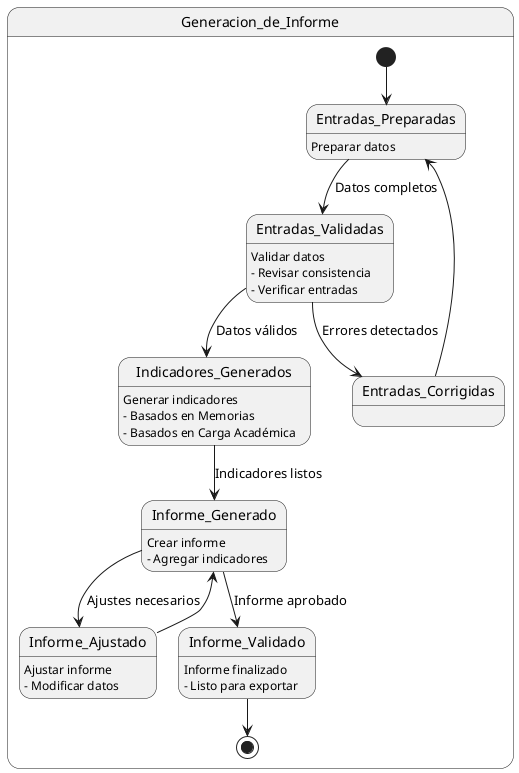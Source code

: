 @startuml diagramaDeEstados3
state Generacion_de_Informe {
    [*] --> Entradas_Preparadas
    state Entradas_Preparadas {
        Entradas_Preparadas : Preparar datos
    }
    Entradas_Preparadas --> Entradas_Validadas : Datos completos
    state Entradas_Validadas {
        Entradas_Validadas : Validar datos
        Entradas_Validadas : - Revisar consistencia
        Entradas_Validadas : - Verificar entradas
    }
    Entradas_Validadas --> Indicadores_Generados : Datos válidos
    Entradas_Validadas --> Entradas_Corrigidas : Errores detectados
    Entradas_Corrigidas --> Entradas_Preparadas
    state Indicadores_Generados {
        Indicadores_Generados : Generar indicadores
        Indicadores_Generados : - Basados en Memorias
        Indicadores_Generados : - Basados en Carga Académica
    }
    Indicadores_Generados --> Informe_Generado : Indicadores listos
    state Informe_Generado {
        Informe_Generado : Crear informe
        Informe_Generado : - Agregar indicadores
    }
    Informe_Generado --> Informe_Ajustado : Ajustes necesarios
    Informe_Generado --> Informe_Validado : Informe aprobado
    state Informe_Ajustado {
        Informe_Ajustado : Ajustar informe
        Informe_Ajustado : - Modificar datos
    }
    Informe_Ajustado --> Informe_Generado
    state Informe_Validado {
        Informe_Validado : Informe finalizado
        Informe_Validado : - Listo para exportar
    }
    Informe_Validado --> [*]
}
@enduml
